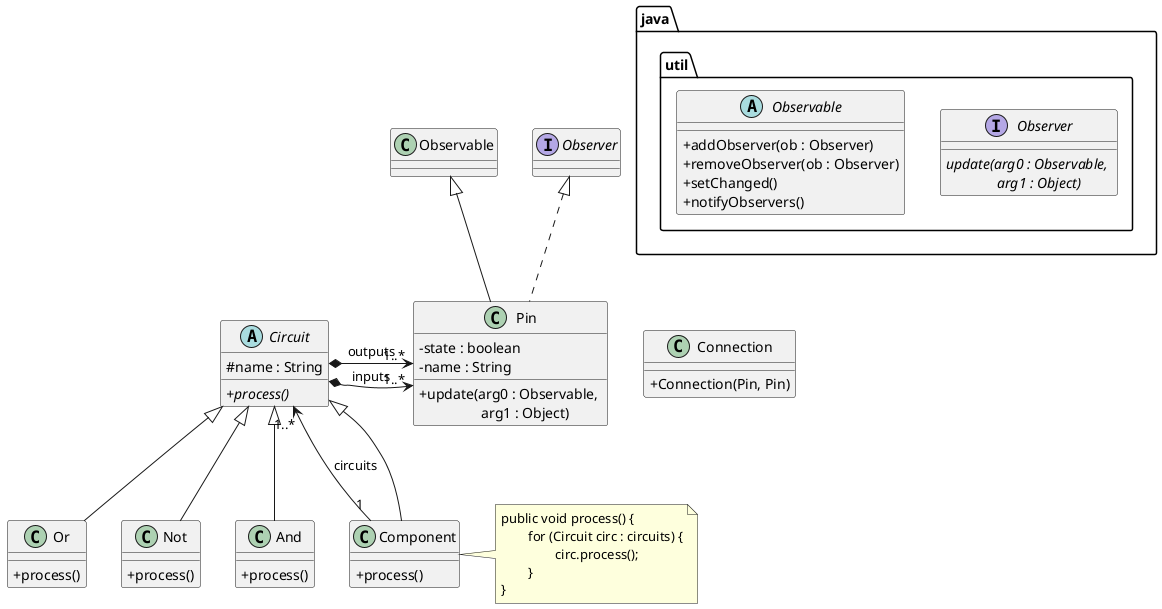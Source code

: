 @startuml

skinparam classAttributeIconSize 0
'skinparam linetype polyline

abstract class Circuit {
# name : String
+ {abstract} process()
}

class Component {
+ process()
}

class And {
+ process()
}

class Or {
+ process()
}

class Not {
+ process()
}

Circuit <|-down- And
Circuit <|-down- Or
Circuit <|-down- Not
Circuit <|-down- Component

' put Component to the right of And, Or, Not
Or -right[hidden]-> Component
Not -right[hidden]-> Component
And -right[hidden]-> Component

Component "1" -left-> "1..*" Circuit : circuits

note right of Component
	public void process() {
		for (Circuit circ : circuits) {
			circ.process();
		}
	}
end note

package java.util {
  abstract class Observable {
  + addObserver(ob : Observer)
  + removeObserver(ob : Observer)
  + setChanged()
  + notifyObservers()
  }

  interface Observer {
  {abstract} update(arg0 : Observable, \n\t      arg1 : Object)
  }
}

Observable -[hidden]right- Observer

class Pin extends Observable implements Observer {
- state : boolean
- name : String
+ update(arg0 : Observable, \n\t\t arg1 : Object)
}

Circuit *-right-> "1..*" Pin : inputs
Circuit *-right-> "1..*" Pin : outputs

class Connection {
+ Connection(Pin, Pin)
}

Pin -[hidden]right-> Connection

@enduml